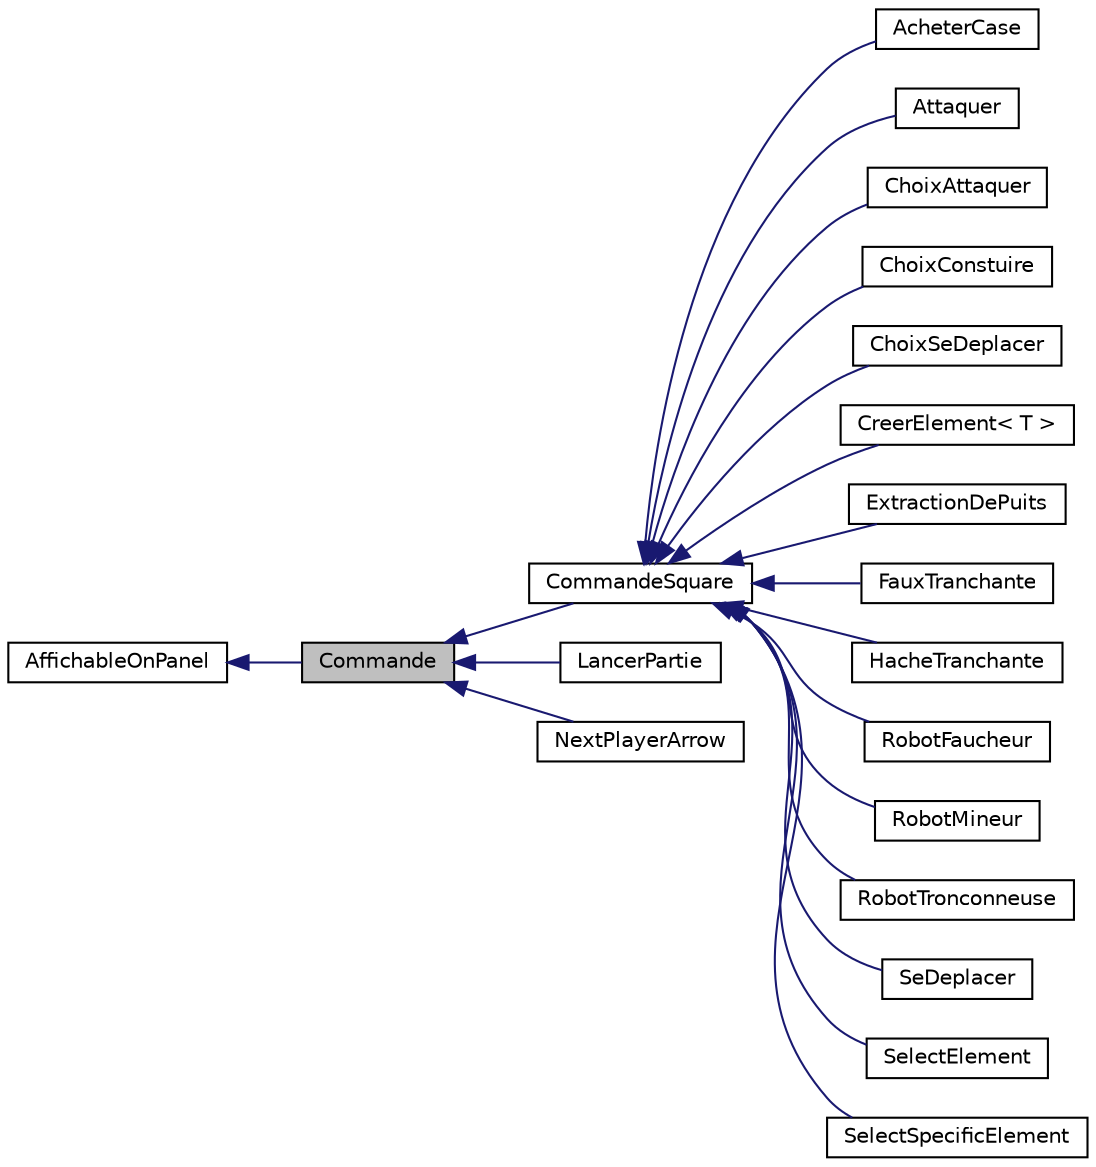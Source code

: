 digraph "Commande"
{
 // LATEX_PDF_SIZE
  edge [fontname="Helvetica",fontsize="10",labelfontname="Helvetica",labelfontsize="10"];
  node [fontname="Helvetica",fontsize="10",shape=record];
  rankdir="LR";
  Node1 [label="Commande",height=0.2,width=0.4,color="black", fillcolor="grey75", style="filled", fontcolor="black",tooltip="classe abstraite permettant de creer des commandes"];
  Node2 -> Node1 [dir="back",color="midnightblue",fontsize="10",style="solid",fontname="Helvetica"];
  Node2 [label="AffichableOnPanel",height=0.2,width=0.4,color="black", fillcolor="white", style="filled",URL="$class_affichable_on_panel.html",tooltip="Classe abstraite qui permet a une classe d'etre affichable de facon fixe sur le panel elle gere le de..."];
  Node1 -> Node3 [dir="back",color="midnightblue",fontsize="10",style="solid",fontname="Helvetica"];
  Node3 [label="CommandeSquare",height=0.2,width=0.4,color="black", fillcolor="white", style="filled",URL="$class_commande_square.html",tooltip="commande qu'on peut rajouter en bas à gauche du Dahsboard et qui sont carrees le dashBoard va se char..."];
  Node3 -> Node4 [dir="back",color="midnightblue",fontsize="10",style="solid",fontname="Helvetica"];
  Node4 [label="AcheterCase",height=0.2,width=0.4,color="black", fillcolor="white", style="filled",URL="$class_acheter_case.html",tooltip="permet d'acheter une case"];
  Node3 -> Node5 [dir="back",color="midnightblue",fontsize="10",style="solid",fontname="Helvetica"];
  Node5 [label="Attaquer",height=0.2,width=0.4,color="black", fillcolor="white", style="filled",URL="$class_attaquer.html",tooltip=" "];
  Node3 -> Node6 [dir="back",color="midnightblue",fontsize="10",style="solid",fontname="Helvetica"];
  Node6 [label="ChoixAttaquer",height=0.2,width=0.4,color="black", fillcolor="white", style="filled",URL="$class_choix_attaquer.html",tooltip=" "];
  Node3 -> Node7 [dir="back",color="midnightblue",fontsize="10",style="solid",fontname="Helvetica"];
  Node7 [label="ChoixConstuire",height=0.2,width=0.4,color="black", fillcolor="white", style="filled",URL="$class_choix_constuire.html",tooltip=" "];
  Node3 -> Node8 [dir="back",color="midnightblue",fontsize="10",style="solid",fontname="Helvetica"];
  Node8 [label="ChoixSeDeplacer",height=0.2,width=0.4,color="black", fillcolor="white", style="filled",URL="$class_choix_se_deplacer.html",tooltip="permet de choisir de deplacer une instance de InterfaceSeDeplacer /!\\ S'ASSURER que elementPourAction..."];
  Node3 -> Node9 [dir="back",color="midnightblue",fontsize="10",style="solid",fontname="Helvetica"];
  Node9 [label="CreerElement\< T \>",height=0.2,width=0.4,color="black", fillcolor="white", style="filled",URL="$class_creer_element.html",tooltip="permet de construire un certain type d'ElementJoueur /!\\ T doit etre un ElementJoueur ou heriter de c..."];
  Node3 -> Node10 [dir="back",color="midnightblue",fontsize="10",style="solid",fontname="Helvetica"];
  Node10 [label="ExtractionDePuits",height=0.2,width=0.4,color="black", fillcolor="white", style="filled",URL="$class_extraction_de_puits.html",tooltip="permet d'evoluer au niveau 2 de production d'or la mine"];
  Node3 -> Node11 [dir="back",color="midnightblue",fontsize="10",style="solid",fontname="Helvetica"];
  Node11 [label="FauxTranchante",height=0.2,width=0.4,color="black", fillcolor="white", style="filled",URL="$class_faux_tranchante.html",tooltip="permet d'evoluer au niveau 2 de production de nourriture du Moulin"];
  Node3 -> Node12 [dir="back",color="midnightblue",fontsize="10",style="solid",fontname="Helvetica"];
  Node12 [label="HacheTranchante",height=0.2,width=0.4,color="black", fillcolor="white", style="filled",URL="$class_hache_tranchante.html",tooltip="permet d'evoluer au niveau 2 de production de bois du camp de bucheron"];
  Node3 -> Node13 [dir="back",color="midnightblue",fontsize="10",style="solid",fontname="Helvetica"];
  Node13 [label="RobotFaucheur",height=0.2,width=0.4,color="black", fillcolor="white", style="filled",URL="$class_robot_faucheur.html",tooltip=" "];
  Node3 -> Node14 [dir="back",color="midnightblue",fontsize="10",style="solid",fontname="Helvetica"];
  Node14 [label="RobotMineur",height=0.2,width=0.4,color="black", fillcolor="white", style="filled",URL="$class_robot_mineur.html",tooltip="niveau 3 de production d'or de la Mine"];
  Node3 -> Node15 [dir="back",color="midnightblue",fontsize="10",style="solid",fontname="Helvetica"];
  Node15 [label="RobotTronconneuse",height=0.2,width=0.4,color="black", fillcolor="white", style="filled",URL="$class_robot_tronconneuse.html",tooltip="Permet d'evoluer au niveau 3 de production de bois du camp de bucheron."];
  Node3 -> Node16 [dir="back",color="midnightblue",fontsize="10",style="solid",fontname="Helvetica"];
  Node16 [label="SeDeplacer",height=0.2,width=0.4,color="black", fillcolor="white", style="filled",URL="$class_se_deplacer.html",tooltip="Permet de deplacer une instance de InterfaceSeDeplacer  /!\\ S'ASSURER que elementPourAction passe en ..."];
  Node3 -> Node17 [dir="back",color="midnightblue",fontsize="10",style="solid",fontname="Helvetica"];
  Node17 [label="SelectElement",height=0.2,width=0.4,color="black", fillcolor="white", style="filled",URL="$class_select_element.html",tooltip="Permet de l'option de choisir un element specifique sur une case."];
  Node3 -> Node18 [dir="back",color="midnightblue",fontsize="10",style="solid",fontname="Helvetica"];
  Node18 [label="SelectSpecificElement",height=0.2,width=0.4,color="black", fillcolor="white", style="filled",URL="$class_select_specific_element.html",tooltip="Permet de choisir un certain element  /!\\ S'ASSURER que elementPourAction passe en argument construct..."];
  Node1 -> Node19 [dir="back",color="midnightblue",fontsize="10",style="solid",fontname="Helvetica"];
  Node19 [label="LancerPartie",height=0.2,width=0.4,color="black", fillcolor="white", style="filled",URL="$class_lancer_partie.html",tooltip="permet de lancer la partie"];
  Node1 -> Node20 [dir="back",color="midnightblue",fontsize="10",style="solid",fontname="Helvetica"];
  Node20 [label="NextPlayerArrow",height=0.2,width=0.4,color="black", fillcolor="white", style="filled",URL="$class_next_player_arrow.html",tooltip="permet de passer au joueur suivant"];
}

